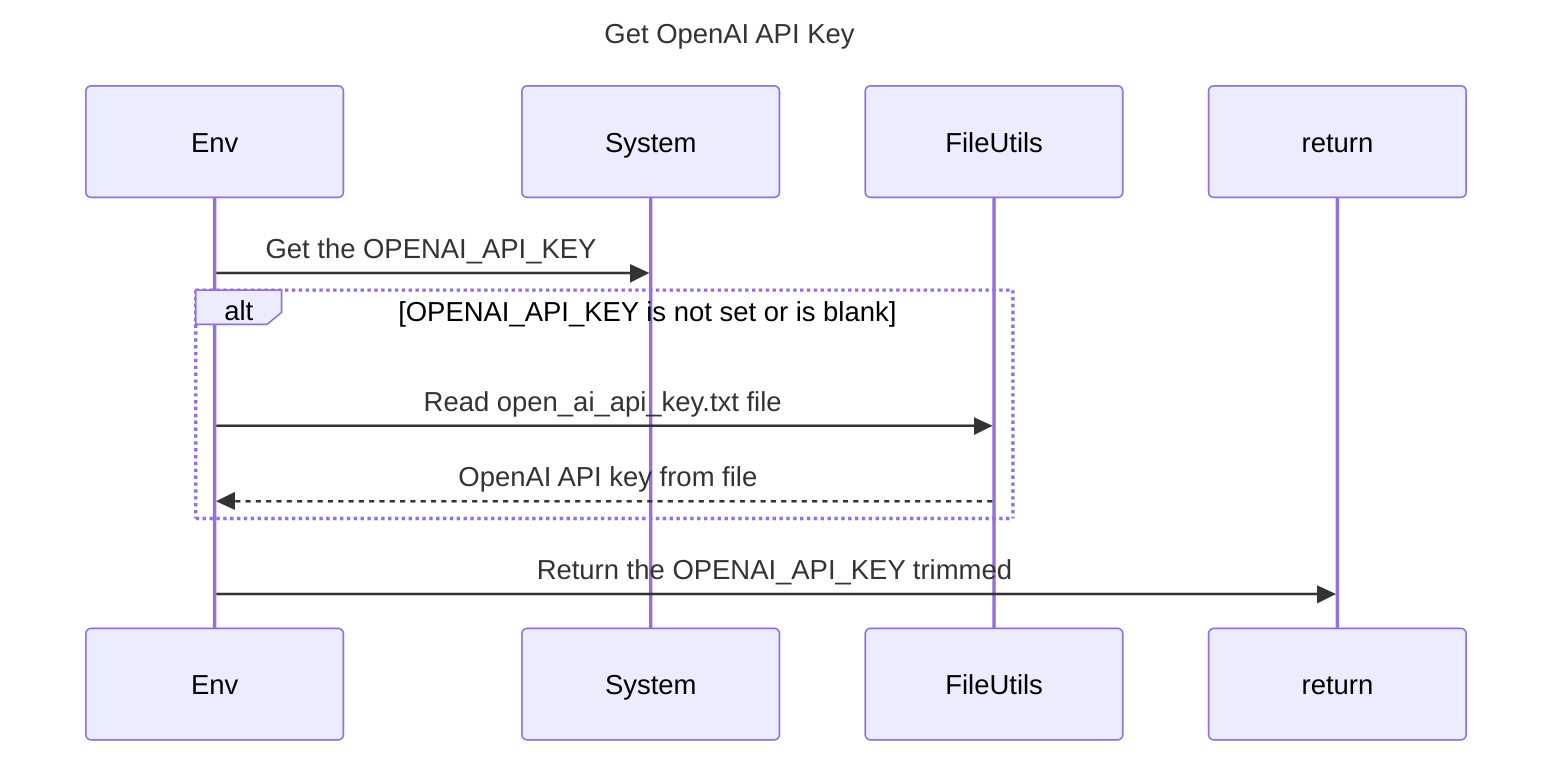 ---
title: Get OpenAI API Key
---

sequenceDiagram
    participant Env
    participant System
    participant FileUtils

    Env ->> System: Get the OPENAI_API_KEY
    alt OPENAI_API_KEY is not set or is blank
      Env ->> FileUtils: Read open_ai_api_key.txt file
      FileUtils -->> Env: OpenAI API key from file
    end
    Env ->> return: Return the OPENAI_API_KEY trimmed